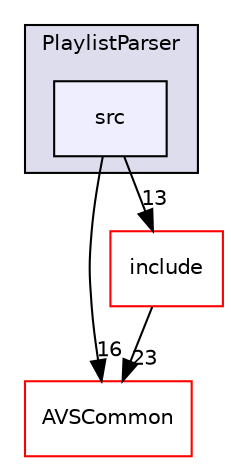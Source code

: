 digraph "/workplace/avs-device-sdk/PlaylistParser/src" {
  compound=true
  node [ fontsize="10", fontname="Helvetica"];
  edge [ labelfontsize="10", labelfontname="Helvetica"];
  subgraph clusterdir_655fbec917b1f23289d3ed8ec9803bf1 {
    graph [ bgcolor="#ddddee", pencolor="black", label="PlaylistParser" fontname="Helvetica", fontsize="10", URL="dir_655fbec917b1f23289d3ed8ec9803bf1.html"]
  dir_625880adbff518e99f53035dcc4daae5 [shape=box, label="src", style="filled", fillcolor="#eeeeff", pencolor="black", URL="dir_625880adbff518e99f53035dcc4daae5.html"];
  }
  dir_13e65effb2bde530b17b3d5eefcd0266 [shape=box label="AVSCommon" fillcolor="white" style="filled" color="red" URL="dir_13e65effb2bde530b17b3d5eefcd0266.html"];
  dir_057ee5c37ac9c880ef5f0b623529f2e3 [shape=box label="include" fillcolor="white" style="filled" color="red" URL="dir_057ee5c37ac9c880ef5f0b623529f2e3.html"];
  dir_625880adbff518e99f53035dcc4daae5->dir_13e65effb2bde530b17b3d5eefcd0266 [headlabel="16", labeldistance=1.5 headhref="dir_000575_000017.html"];
  dir_625880adbff518e99f53035dcc4daae5->dir_057ee5c37ac9c880ef5f0b623529f2e3 [headlabel="13", labeldistance=1.5 headhref="dir_000575_000573.html"];
  dir_057ee5c37ac9c880ef5f0b623529f2e3->dir_13e65effb2bde530b17b3d5eefcd0266 [headlabel="23", labeldistance=1.5 headhref="dir_000573_000017.html"];
}

